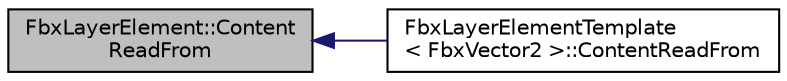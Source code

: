 digraph "FbxLayerElement::ContentReadFrom"
{
  edge [fontname="Helvetica",fontsize="10",labelfontname="Helvetica",labelfontsize="10"];
  node [fontname="Helvetica",fontsize="10",shape=record];
  rankdir="LR";
  Node7 [label="FbxLayerElement::Content\lReadFrom",height=0.2,width=0.4,color="black", fillcolor="grey75", style="filled", fontcolor="black"];
  Node7 -> Node8 [dir="back",color="midnightblue",fontsize="10",style="solid",fontname="Helvetica"];
  Node8 [label="FbxLayerElementTemplate\l\< FbxVector2 \>::ContentReadFrom",height=0.2,width=0.4,color="black", fillcolor="white", style="filled",URL="$class_fbx_layer_element_template.html#a19424f43272601bf018b8a0ba843b094"];
}
